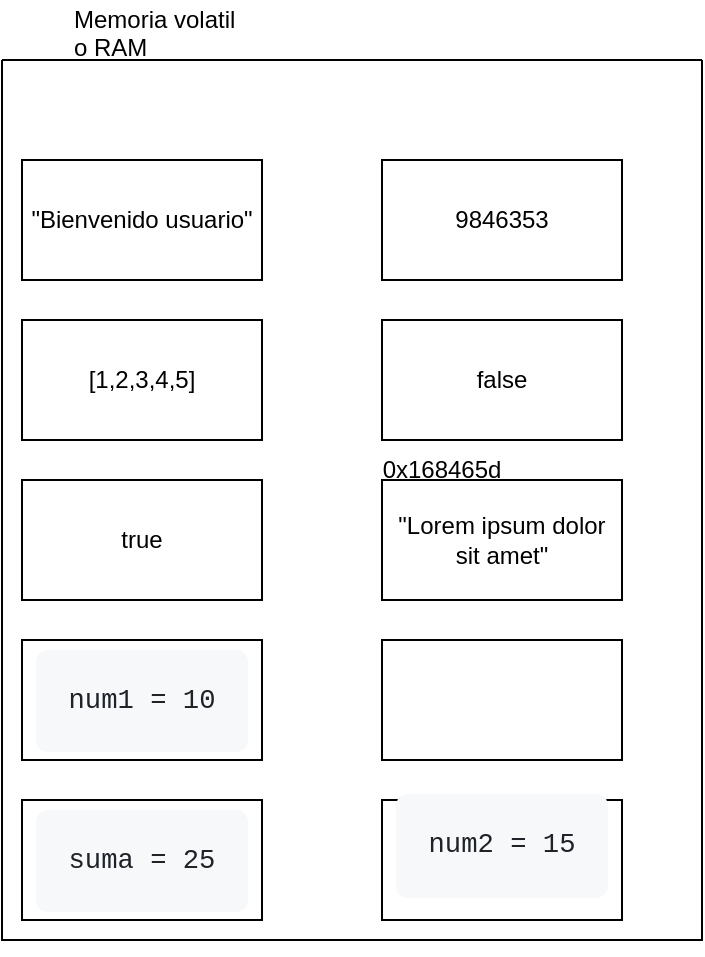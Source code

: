 <mxfile pages="3">
    <diagram name="Página-1" id="iNIUAl4sh_FxEUKdKi1O">
        <mxGraphModel dx="583" dy="784" grid="1" gridSize="10" guides="1" tooltips="1" connect="1" arrows="1" fold="1" page="1" pageScale="1" pageWidth="1169" pageHeight="827" math="0" shadow="0">
            <root>
                <mxCell id="0"/>
                <mxCell id="1" parent="0"/>
                <mxCell id="ksLZcP1qq4xLZ_SbyI45-1" value="" style="swimlane;startSize=0;" parent="1" vertex="1">
                    <mxGeometry x="170" y="40" width="350" height="440" as="geometry"/>
                </mxCell>
                <mxCell id="ksLZcP1qq4xLZ_SbyI45-3" value="&quot;Bienvenido usuario&quot;" style="rounded=0;whiteSpace=wrap;html=1;" parent="ksLZcP1qq4xLZ_SbyI45-1" vertex="1">
                    <mxGeometry x="10" y="50" width="120" height="60" as="geometry"/>
                </mxCell>
                <mxCell id="ksLZcP1qq4xLZ_SbyI45-4" value="9846353" style="rounded=0;whiteSpace=wrap;html=1;" parent="ksLZcP1qq4xLZ_SbyI45-1" vertex="1">
                    <mxGeometry x="190" y="50" width="120" height="60" as="geometry"/>
                </mxCell>
                <mxCell id="ksLZcP1qq4xLZ_SbyI45-5" value="[1,2,3,4,5]" style="rounded=0;whiteSpace=wrap;html=1;" parent="ksLZcP1qq4xLZ_SbyI45-1" vertex="1">
                    <mxGeometry x="10" y="130" width="120" height="60" as="geometry"/>
                </mxCell>
                <mxCell id="ksLZcP1qq4xLZ_SbyI45-6" value="false" style="rounded=0;whiteSpace=wrap;html=1;" parent="ksLZcP1qq4xLZ_SbyI45-1" vertex="1">
                    <mxGeometry x="190" y="130" width="120" height="60" as="geometry"/>
                </mxCell>
                <mxCell id="ksLZcP1qq4xLZ_SbyI45-7" value="true" style="rounded=0;whiteSpace=wrap;html=1;" parent="ksLZcP1qq4xLZ_SbyI45-1" vertex="1">
                    <mxGeometry x="10" y="210" width="120" height="60" as="geometry"/>
                </mxCell>
                <mxCell id="ksLZcP1qq4xLZ_SbyI45-8" value="&quot;Lorem ipsum dolor sit amet&quot;" style="rounded=0;whiteSpace=wrap;html=1;" parent="ksLZcP1qq4xLZ_SbyI45-1" vertex="1">
                    <mxGeometry x="190" y="210" width="120" height="60" as="geometry"/>
                </mxCell>
                <mxCell id="ksLZcP1qq4xLZ_SbyI45-9" value="&lt;pre style=&quot;box-sizing: border-box; font-family: ui-monospace, SFMono-Regular, &amp;quot;SF Mono&amp;quot;, Menlo, Consolas, &amp;quot;Liberation Mono&amp;quot;, monospace; font-size: 13.6px; margin-top: 0px; margin-bottom: 0px; overflow-wrap: normal; padding: 16px; overflow: auto; line-height: 1.45; color: rgb(31, 35, 40); background-color: rgb(246, 248, 250); border-radius: 6px; word-break: normal; text-align: start;&quot;&gt;num1 &lt;span style=&quot;box-sizing: border-box; color: var(--color-prettylights-syntax-constant);&quot; class=&quot;pl-c1&quot;&gt;=&lt;/span&gt; &lt;span style=&quot;box-sizing: border-box; color: var(--color-prettylights-syntax-constant);&quot; class=&quot;pl-c1&quot;&gt;10&lt;/span&gt;&lt;/pre&gt;" style="rounded=0;whiteSpace=wrap;html=1;" parent="ksLZcP1qq4xLZ_SbyI45-1" vertex="1">
                    <mxGeometry x="10" y="290" width="120" height="60" as="geometry"/>
                </mxCell>
                <mxCell id="ksLZcP1qq4xLZ_SbyI45-10" value="" style="rounded=0;whiteSpace=wrap;html=1;" parent="ksLZcP1qq4xLZ_SbyI45-1" vertex="1">
                    <mxGeometry x="190" y="290" width="120" height="60" as="geometry"/>
                </mxCell>
                <mxCell id="ksLZcP1qq4xLZ_SbyI45-11" value="&lt;pre style=&quot;box-sizing: border-box; font-family: ui-monospace, SFMono-Regular, &amp;quot;SF Mono&amp;quot;, Menlo, Consolas, &amp;quot;Liberation Mono&amp;quot;, monospace; font-size: 13.6px; margin-top: 0px; margin-bottom: 0px; overflow-wrap: normal; padding: 16px; overflow: auto; line-height: 1.45; color: rgb(31, 35, 40); background-color: rgb(246, 248, 250); border-radius: 6px; word-break: normal; text-align: start;&quot;&gt;suma &lt;span style=&quot;box-sizing: border-box; color: var(--color-prettylights-syntax-constant);&quot; class=&quot;pl-c1&quot;&gt;=&lt;/span&gt; 25&lt;/pre&gt;" style="rounded=0;whiteSpace=wrap;html=1;" parent="ksLZcP1qq4xLZ_SbyI45-1" vertex="1">
                    <mxGeometry x="10" y="370" width="120" height="60" as="geometry"/>
                </mxCell>
                <mxCell id="ksLZcP1qq4xLZ_SbyI45-12" value="&#10;&lt;pre style=&quot;box-sizing: border-box; font-family: ui-monospace, SFMono-Regular, &amp;quot;SF Mono&amp;quot;, Menlo, Consolas, &amp;quot;Liberation Mono&amp;quot;, monospace; font-size: 13.6px; margin-top: 0px; margin-bottom: 0px; overflow-wrap: normal; padding: 16px; overflow: auto; line-height: 1.45; color: rgb(31, 35, 40); background-color: rgb(246, 248, 250); border-radius: 6px; word-break: normal; font-style: normal; font-variant-ligatures: normal; font-variant-caps: normal; font-weight: 400; letter-spacing: normal; orphans: 2; text-align: start; text-indent: 0px; text-transform: none; widows: 2; word-spacing: 0px; -webkit-text-stroke-width: 0px; text-decoration-thickness: initial; text-decoration-style: initial; text-decoration-color: initial;&quot;&gt;&lt;span style=&quot;box-sizing: border-box;&quot; class=&quot;pl-s1&quot;&gt;num2&lt;/span&gt; &lt;span style=&quot;box-sizing: border-box; color: var(--color-prettylights-syntax-constant);&quot; class=&quot;pl-c1&quot;&gt;=&lt;/span&gt; &lt;span style=&quot;box-sizing: border-box; color: var(--color-prettylights-syntax-constant);&quot; class=&quot;pl-c1&quot;&gt;15&lt;/span&gt;&lt;/pre&gt;&#10;&#10;" style="rounded=0;whiteSpace=wrap;html=1;" parent="ksLZcP1qq4xLZ_SbyI45-1" vertex="1">
                    <mxGeometry x="190" y="370" width="120" height="60" as="geometry"/>
                </mxCell>
                <mxCell id="ksLZcP1qq4xLZ_SbyI45-13" value="0x168465d" style="text;html=1;strokeColor=none;fillColor=none;align=center;verticalAlign=middle;whiteSpace=wrap;rounded=0;" parent="ksLZcP1qq4xLZ_SbyI45-1" vertex="1">
                    <mxGeometry x="190" y="190" width="60" height="30" as="geometry"/>
                </mxCell>
                <mxCell id="ksLZcP1qq4xLZ_SbyI45-2" value="Memoria volatil o RAM" style="text;strokeColor=none;fillColor=none;align=left;verticalAlign=middle;spacingLeft=4;spacingRight=4;overflow=hidden;points=[[0,0.5],[1,0.5]];portConstraint=eastwest;rotatable=0;whiteSpace=wrap;html=1;" parent="1" vertex="1">
                    <mxGeometry x="200" y="10" width="100" height="30" as="geometry"/>
                </mxCell>
            </root>
        </mxGraphModel>
    </diagram>
    <diagram id="D4__s5ZwzGRk-siIMWK-" name="ejercicio 3">
        <mxGraphModel dx="583" dy="784" grid="1" gridSize="10" guides="1" tooltips="1" connect="1" arrows="1" fold="1" page="1" pageScale="1" pageWidth="1169" pageHeight="827" math="0" shadow="0">
            <root>
                <mxCell id="0"/>
                <mxCell id="1" parent="0"/>
                <mxCell id="v2CUZoyTGQa1U8lx1b1y-2" value="&lt;h1&gt;&lt;span style=&quot;background-color: rgb(255, 255, 255); color: rgb(31, 35, 40); font-family: -apple-system, BlinkMacSystemFont, &amp;quot;Segoe UI&amp;quot;, &amp;quot;Noto Sans&amp;quot;, Helvetica, Arial, sans-serif, &amp;quot;Apple Color Emoji&amp;quot;, &amp;quot;Segoe UI Emoji&amp;quot;; font-size: 16px; font-weight: 400;&quot;&gt;Ejercicio de conteo regresivo: Escribe un algoritmo que tome un número como entrada y muestre todos los números en orden descendente hasta llegar a cero.&lt;/span&gt;&lt;br&gt;&lt;/h1&gt;" style="text;html=1;strokeColor=none;fillColor=none;spacing=5;spacingTop=-20;whiteSpace=wrap;overflow=hidden;rounded=0;" parent="1" vertex="1">
                    <mxGeometry x="160" y="60" width="460" height="110" as="geometry"/>
                </mxCell>
                <mxCell id="v2CUZoyTGQa1U8lx1b1y-3" value="" style="swimlane;startSize=0;" parent="1" vertex="1">
                    <mxGeometry x="90" y="190" width="890" height="200" as="geometry"/>
                </mxCell>
                <mxCell id="v2CUZoyTGQa1U8lx1b1y-4" value="&lt;font style=&quot;font-size: 16px;&quot;&gt;n = 4&lt;/font&gt;" style="rounded=0;whiteSpace=wrap;html=1;" parent="v2CUZoyTGQa1U8lx1b1y-3" vertex="1">
                    <mxGeometry x="70" y="50" width="40" height="40" as="geometry"/>
                </mxCell>
                <mxCell id="v2CUZoyTGQa1U8lx1b1y-5" value="&lt;font style=&quot;font-size: 16px;&quot;&gt;4&lt;/font&gt;" style="rounded=0;whiteSpace=wrap;html=1;" parent="v2CUZoyTGQa1U8lx1b1y-3" vertex="1">
                    <mxGeometry x="230" y="50" width="40" height="40" as="geometry"/>
                </mxCell>
                <mxCell id="v2CUZoyTGQa1U8lx1b1y-6" value="&lt;font style=&quot;font-size: 16px;&quot;&gt;3&lt;/font&gt;" style="rounded=0;whiteSpace=wrap;html=1;" parent="v2CUZoyTGQa1U8lx1b1y-3" vertex="1">
                    <mxGeometry x="310" y="50" width="40" height="40" as="geometry"/>
                </mxCell>
                <mxCell id="v2CUZoyTGQa1U8lx1b1y-7" value="&lt;font style=&quot;font-size: 16px;&quot;&gt;2&lt;/font&gt;" style="rounded=0;whiteSpace=wrap;html=1;" parent="v2CUZoyTGQa1U8lx1b1y-3" vertex="1">
                    <mxGeometry x="390" y="50" width="40" height="40" as="geometry"/>
                </mxCell>
                <mxCell id="v2CUZoyTGQa1U8lx1b1y-8" value="&lt;font style=&quot;font-size: 16px;&quot;&gt;1&lt;/font&gt;" style="rounded=0;whiteSpace=wrap;html=1;" parent="v2CUZoyTGQa1U8lx1b1y-3" vertex="1">
                    <mxGeometry x="470" y="50" width="40" height="40" as="geometry"/>
                </mxCell>
                <mxCell id="v2CUZoyTGQa1U8lx1b1y-9" value="&lt;font style=&quot;font-size: 16px;&quot;&gt;0&lt;/font&gt;" style="rounded=0;whiteSpace=wrap;html=1;" parent="v2CUZoyTGQa1U8lx1b1y-3" vertex="1">
                    <mxGeometry x="550" y="50" width="40" height="40" as="geometry"/>
                </mxCell>
                <mxCell id="v2CUZoyTGQa1U8lx1b1y-12" style="edgeStyle=orthogonalEdgeStyle;rounded=0;orthogonalLoop=1;jettySize=auto;html=1;" parent="1" source="v2CUZoyTGQa1U8lx1b1y-10" target="v2CUZoyTGQa1U8lx1b1y-11" edge="1">
                    <mxGeometry relative="1" as="geometry"/>
                </mxCell>
                <mxCell id="v2CUZoyTGQa1U8lx1b1y-10" value="Inicio" style="strokeWidth=2;html=1;shape=mxgraph.flowchart.start_2;whiteSpace=wrap;" parent="1" vertex="1">
                    <mxGeometry x="470" y="450" width="100" height="100" as="geometry"/>
                </mxCell>
                <mxCell id="v2CUZoyTGQa1U8lx1b1y-14" style="edgeStyle=orthogonalEdgeStyle;rounded=0;orthogonalLoop=1;jettySize=auto;html=1;" parent="1" source="v2CUZoyTGQa1U8lx1b1y-11" target="v2CUZoyTGQa1U8lx1b1y-13" edge="1">
                    <mxGeometry relative="1" as="geometry"/>
                </mxCell>
                <mxCell id="v2CUZoyTGQa1U8lx1b1y-11" value="n" style="shape=parallelogram;html=1;strokeWidth=2;perimeter=parallelogramPerimeter;whiteSpace=wrap;rounded=1;arcSize=12;size=0.23;" parent="1" vertex="1">
                    <mxGeometry x="470" y="600" width="100" height="60" as="geometry"/>
                </mxCell>
                <mxCell id="v2CUZoyTGQa1U8lx1b1y-16" style="edgeStyle=orthogonalEdgeStyle;rounded=0;orthogonalLoop=1;jettySize=auto;html=1;" parent="1" source="v2CUZoyTGQa1U8lx1b1y-13" target="v2CUZoyTGQa1U8lx1b1y-15" edge="1">
                    <mxGeometry relative="1" as="geometry"/>
                </mxCell>
                <mxCell id="v2CUZoyTGQa1U8lx1b1y-13" value="n" style="strokeWidth=2;html=1;shape=mxgraph.flowchart.document2;whiteSpace=wrap;size=0.25;" parent="1" vertex="1">
                    <mxGeometry x="470" y="750" width="100" height="60" as="geometry"/>
                </mxCell>
                <mxCell id="v2CUZoyTGQa1U8lx1b1y-18" value="Si" style="edgeStyle=orthogonalEdgeStyle;rounded=0;orthogonalLoop=1;jettySize=auto;html=1;" parent="1" source="v2CUZoyTGQa1U8lx1b1y-15" target="v2CUZoyTGQa1U8lx1b1y-17" edge="1">
                    <mxGeometry relative="1" as="geometry"/>
                </mxCell>
                <mxCell id="v2CUZoyTGQa1U8lx1b1y-39" value="No" style="edgeStyle=orthogonalEdgeStyle;rounded=0;orthogonalLoop=1;jettySize=auto;html=1;" parent="1" source="v2CUZoyTGQa1U8lx1b1y-15" target="v2CUZoyTGQa1U8lx1b1y-38" edge="1">
                    <mxGeometry relative="1" as="geometry"/>
                </mxCell>
                <mxCell id="v2CUZoyTGQa1U8lx1b1y-15" value="n &amp;gt; 0" style="strokeWidth=2;html=1;shape=mxgraph.flowchart.decision;whiteSpace=wrap;" parent="1" vertex="1">
                    <mxGeometry x="470" y="890" width="100" height="100" as="geometry"/>
                </mxCell>
                <mxCell id="v2CUZoyTGQa1U8lx1b1y-20" style="edgeStyle=orthogonalEdgeStyle;rounded=0;orthogonalLoop=1;jettySize=auto;html=1;" parent="1" source="v2CUZoyTGQa1U8lx1b1y-17" target="v2CUZoyTGQa1U8lx1b1y-13" edge="1">
                    <mxGeometry relative="1" as="geometry">
                        <Array as="points">
                            <mxPoint x="690" y="780"/>
                        </Array>
                    </mxGeometry>
                </mxCell>
                <mxCell id="v2CUZoyTGQa1U8lx1b1y-17" value="n = n - 1" style="rounded=1;whiteSpace=wrap;html=1;absoluteArcSize=1;arcSize=14;strokeWidth=2;" parent="1" vertex="1">
                    <mxGeometry x="640" y="890" width="100" height="100" as="geometry"/>
                </mxCell>
                <mxCell id="v2CUZoyTGQa1U8lx1b1y-38" value="Fin" style="strokeWidth=2;html=1;shape=mxgraph.flowchart.terminator;whiteSpace=wrap;" parent="1" vertex="1">
                    <mxGeometry x="280" y="910" width="100" height="60" as="geometry"/>
                </mxCell>
                <mxCell id="v2CUZoyTGQa1U8lx1b1y-45" value="" style="shape=table;startSize=0;container=1;collapsible=0;childLayout=tableLayout;" parent="1" vertex="1">
                    <mxGeometry x="232" y="600" width="180" height="280" as="geometry"/>
                </mxCell>
                <mxCell id="v2CUZoyTGQa1U8lx1b1y-46" value="" style="shape=tableRow;horizontal=0;startSize=0;swimlaneHead=0;swimlaneBody=0;strokeColor=inherit;top=0;left=0;bottom=0;right=0;collapsible=0;dropTarget=0;fillColor=none;points=[[0,0.5],[1,0.5]];portConstraint=eastwest;" parent="v2CUZoyTGQa1U8lx1b1y-45" vertex="1">
                    <mxGeometry width="180" height="40" as="geometry"/>
                </mxCell>
                <mxCell id="v2CUZoyTGQa1U8lx1b1y-48" value="n" style="shape=partialRectangle;html=1;whiteSpace=wrap;connectable=0;strokeColor=inherit;overflow=hidden;fillColor=none;top=0;left=0;bottom=0;right=0;pointerEvents=1;" parent="v2CUZoyTGQa1U8lx1b1y-46" vertex="1">
                    <mxGeometry width="60" height="40" as="geometry">
                        <mxRectangle width="60" height="40" as="alternateBounds"/>
                    </mxGeometry>
                </mxCell>
                <mxCell id="v2CUZoyTGQa1U8lx1b1y-49" value="salida" style="shape=partialRectangle;html=1;whiteSpace=wrap;connectable=0;strokeColor=inherit;overflow=hidden;fillColor=none;top=0;left=0;bottom=0;right=0;pointerEvents=1;" parent="v2CUZoyTGQa1U8lx1b1y-46" vertex="1">
                    <mxGeometry x="60" width="60" height="40" as="geometry">
                        <mxRectangle width="60" height="40" as="alternateBounds"/>
                    </mxGeometry>
                </mxCell>
                <mxCell id="v2CUZoyTGQa1U8lx1b1y-82" value="n &amp;gt;= 0" style="shape=partialRectangle;html=1;whiteSpace=wrap;connectable=0;strokeColor=inherit;overflow=hidden;fillColor=none;top=0;left=0;bottom=0;right=0;pointerEvents=1;" parent="v2CUZoyTGQa1U8lx1b1y-46" vertex="1">
                    <mxGeometry x="120" width="60" height="40" as="geometry">
                        <mxRectangle width="60" height="40" as="alternateBounds"/>
                    </mxGeometry>
                </mxCell>
                <mxCell id="v2CUZoyTGQa1U8lx1b1y-50" value="" style="shape=tableRow;horizontal=0;startSize=0;swimlaneHead=0;swimlaneBody=0;strokeColor=inherit;top=0;left=0;bottom=0;right=0;collapsible=0;dropTarget=0;fillColor=none;points=[[0,0.5],[1,0.5]];portConstraint=eastwest;" parent="v2CUZoyTGQa1U8lx1b1y-45" vertex="1">
                    <mxGeometry y="40" width="180" height="40" as="geometry"/>
                </mxCell>
                <mxCell id="v2CUZoyTGQa1U8lx1b1y-52" value="4" style="shape=partialRectangle;html=1;whiteSpace=wrap;connectable=0;strokeColor=inherit;overflow=hidden;fillColor=none;top=0;left=0;bottom=0;right=0;pointerEvents=1;" parent="v2CUZoyTGQa1U8lx1b1y-50" vertex="1">
                    <mxGeometry width="60" height="40" as="geometry">
                        <mxRectangle width="60" height="40" as="alternateBounds"/>
                    </mxGeometry>
                </mxCell>
                <mxCell id="v2CUZoyTGQa1U8lx1b1y-53" value="4" style="shape=partialRectangle;html=1;whiteSpace=wrap;connectable=0;strokeColor=inherit;overflow=hidden;fillColor=none;top=0;left=0;bottom=0;right=0;pointerEvents=1;" parent="v2CUZoyTGQa1U8lx1b1y-50" vertex="1">
                    <mxGeometry x="60" width="60" height="40" as="geometry">
                        <mxRectangle width="60" height="40" as="alternateBounds"/>
                    </mxGeometry>
                </mxCell>
                <mxCell id="v2CUZoyTGQa1U8lx1b1y-83" value="4 &amp;gt; 0 true" style="shape=partialRectangle;html=1;whiteSpace=wrap;connectable=0;strokeColor=inherit;overflow=hidden;fillColor=none;top=0;left=0;bottom=0;right=0;pointerEvents=1;" parent="v2CUZoyTGQa1U8lx1b1y-50" vertex="1">
                    <mxGeometry x="120" width="60" height="40" as="geometry">
                        <mxRectangle width="60" height="40" as="alternateBounds"/>
                    </mxGeometry>
                </mxCell>
                <mxCell id="v2CUZoyTGQa1U8lx1b1y-54" value="" style="shape=tableRow;horizontal=0;startSize=0;swimlaneHead=0;swimlaneBody=0;strokeColor=inherit;top=0;left=0;bottom=0;right=0;collapsible=0;dropTarget=0;fillColor=none;points=[[0,0.5],[1,0.5]];portConstraint=eastwest;" parent="v2CUZoyTGQa1U8lx1b1y-45" vertex="1">
                    <mxGeometry y="80" width="180" height="40" as="geometry"/>
                </mxCell>
                <mxCell id="v2CUZoyTGQa1U8lx1b1y-56" value="4-1=3" style="shape=partialRectangle;html=1;whiteSpace=wrap;connectable=0;strokeColor=inherit;overflow=hidden;fillColor=none;top=0;left=0;bottom=0;right=0;pointerEvents=1;" parent="v2CUZoyTGQa1U8lx1b1y-54" vertex="1">
                    <mxGeometry width="60" height="40" as="geometry">
                        <mxRectangle width="60" height="40" as="alternateBounds"/>
                    </mxGeometry>
                </mxCell>
                <mxCell id="v2CUZoyTGQa1U8lx1b1y-57" value="3" style="shape=partialRectangle;html=1;whiteSpace=wrap;connectable=0;strokeColor=inherit;overflow=hidden;fillColor=none;top=0;left=0;bottom=0;right=0;pointerEvents=1;" parent="v2CUZoyTGQa1U8lx1b1y-54" vertex="1">
                    <mxGeometry x="60" width="60" height="40" as="geometry">
                        <mxRectangle width="60" height="40" as="alternateBounds"/>
                    </mxGeometry>
                </mxCell>
                <mxCell id="v2CUZoyTGQa1U8lx1b1y-84" value="3 &amp;gt; 0&lt;br&gt;true" style="shape=partialRectangle;html=1;whiteSpace=wrap;connectable=0;strokeColor=inherit;overflow=hidden;fillColor=none;top=0;left=0;bottom=0;right=0;pointerEvents=1;" parent="v2CUZoyTGQa1U8lx1b1y-54" vertex="1">
                    <mxGeometry x="120" width="60" height="40" as="geometry">
                        <mxRectangle width="60" height="40" as="alternateBounds"/>
                    </mxGeometry>
                </mxCell>
                <mxCell id="v2CUZoyTGQa1U8lx1b1y-58" value="" style="shape=tableRow;horizontal=0;startSize=0;swimlaneHead=0;swimlaneBody=0;strokeColor=inherit;top=0;left=0;bottom=0;right=0;collapsible=0;dropTarget=0;fillColor=none;points=[[0,0.5],[1,0.5]];portConstraint=eastwest;" parent="v2CUZoyTGQa1U8lx1b1y-45" vertex="1">
                    <mxGeometry y="120" width="180" height="40" as="geometry"/>
                </mxCell>
                <mxCell id="v2CUZoyTGQa1U8lx1b1y-60" value="3-1=2" style="shape=partialRectangle;html=1;whiteSpace=wrap;connectable=0;strokeColor=inherit;overflow=hidden;fillColor=none;top=0;left=0;bottom=0;right=0;pointerEvents=1;" parent="v2CUZoyTGQa1U8lx1b1y-58" vertex="1">
                    <mxGeometry width="60" height="40" as="geometry">
                        <mxRectangle width="60" height="40" as="alternateBounds"/>
                    </mxGeometry>
                </mxCell>
                <mxCell id="v2CUZoyTGQa1U8lx1b1y-61" value="2" style="shape=partialRectangle;html=1;whiteSpace=wrap;connectable=0;strokeColor=inherit;overflow=hidden;fillColor=none;top=0;left=0;bottom=0;right=0;pointerEvents=1;" parent="v2CUZoyTGQa1U8lx1b1y-58" vertex="1">
                    <mxGeometry x="60" width="60" height="40" as="geometry">
                        <mxRectangle width="60" height="40" as="alternateBounds"/>
                    </mxGeometry>
                </mxCell>
                <mxCell id="v2CUZoyTGQa1U8lx1b1y-85" value="2 &amp;gt; 0&lt;br style=&quot;border-color: var(--border-color);&quot;&gt;true" style="shape=partialRectangle;html=1;whiteSpace=wrap;connectable=0;strokeColor=inherit;overflow=hidden;fillColor=none;top=0;left=0;bottom=0;right=0;pointerEvents=1;" parent="v2CUZoyTGQa1U8lx1b1y-58" vertex="1">
                    <mxGeometry x="120" width="60" height="40" as="geometry">
                        <mxRectangle width="60" height="40" as="alternateBounds"/>
                    </mxGeometry>
                </mxCell>
                <mxCell id="v2CUZoyTGQa1U8lx1b1y-62" value="" style="shape=tableRow;horizontal=0;startSize=0;swimlaneHead=0;swimlaneBody=0;strokeColor=inherit;top=0;left=0;bottom=0;right=0;collapsible=0;dropTarget=0;fillColor=none;points=[[0,0.5],[1,0.5]];portConstraint=eastwest;" parent="v2CUZoyTGQa1U8lx1b1y-45" vertex="1">
                    <mxGeometry y="160" width="180" height="40" as="geometry"/>
                </mxCell>
                <mxCell id="v2CUZoyTGQa1U8lx1b1y-64" value="2-1=1" style="shape=partialRectangle;html=1;whiteSpace=wrap;connectable=0;strokeColor=inherit;overflow=hidden;fillColor=none;top=0;left=0;bottom=0;right=0;pointerEvents=1;" parent="v2CUZoyTGQa1U8lx1b1y-62" vertex="1">
                    <mxGeometry width="60" height="40" as="geometry">
                        <mxRectangle width="60" height="40" as="alternateBounds"/>
                    </mxGeometry>
                </mxCell>
                <mxCell id="v2CUZoyTGQa1U8lx1b1y-65" value="1" style="shape=partialRectangle;html=1;whiteSpace=wrap;connectable=0;strokeColor=inherit;overflow=hidden;fillColor=none;top=0;left=0;bottom=0;right=0;pointerEvents=1;" parent="v2CUZoyTGQa1U8lx1b1y-62" vertex="1">
                    <mxGeometry x="60" width="60" height="40" as="geometry">
                        <mxRectangle width="60" height="40" as="alternateBounds"/>
                    </mxGeometry>
                </mxCell>
                <mxCell id="v2CUZoyTGQa1U8lx1b1y-86" value="1 &amp;gt; 0&lt;br style=&quot;border-color: var(--border-color);&quot;&gt;true" style="shape=partialRectangle;html=1;whiteSpace=wrap;connectable=0;strokeColor=inherit;overflow=hidden;fillColor=none;top=0;left=0;bottom=0;right=0;pointerEvents=1;" parent="v2CUZoyTGQa1U8lx1b1y-62" vertex="1">
                    <mxGeometry x="120" width="60" height="40" as="geometry">
                        <mxRectangle width="60" height="40" as="alternateBounds"/>
                    </mxGeometry>
                </mxCell>
                <mxCell id="v2CUZoyTGQa1U8lx1b1y-69" style="shape=tableRow;horizontal=0;startSize=0;swimlaneHead=0;swimlaneBody=0;strokeColor=inherit;top=0;left=0;bottom=0;right=0;collapsible=0;dropTarget=0;fillColor=none;points=[[0,0.5],[1,0.5]];portConstraint=eastwest;" parent="v2CUZoyTGQa1U8lx1b1y-45" vertex="1">
                    <mxGeometry y="200" width="180" height="40" as="geometry"/>
                </mxCell>
                <mxCell id="v2CUZoyTGQa1U8lx1b1y-70" value="1-1=0" style="shape=partialRectangle;html=1;whiteSpace=wrap;connectable=0;strokeColor=inherit;overflow=hidden;fillColor=none;top=0;left=0;bottom=0;right=0;pointerEvents=1;" parent="v2CUZoyTGQa1U8lx1b1y-69" vertex="1">
                    <mxGeometry width="60" height="40" as="geometry">
                        <mxRectangle width="60" height="40" as="alternateBounds"/>
                    </mxGeometry>
                </mxCell>
                <mxCell id="v2CUZoyTGQa1U8lx1b1y-71" value="0" style="shape=partialRectangle;html=1;whiteSpace=wrap;connectable=0;strokeColor=inherit;overflow=hidden;fillColor=none;top=0;left=0;bottom=0;right=0;pointerEvents=1;" parent="v2CUZoyTGQa1U8lx1b1y-69" vertex="1">
                    <mxGeometry x="60" width="60" height="40" as="geometry">
                        <mxRectangle width="60" height="40" as="alternateBounds"/>
                    </mxGeometry>
                </mxCell>
                <mxCell id="v2CUZoyTGQa1U8lx1b1y-87" value="0 &amp;gt; 0&lt;br style=&quot;border-color: var(--border-color);&quot;&gt;false" style="shape=partialRectangle;html=1;whiteSpace=wrap;connectable=0;strokeColor=inherit;overflow=hidden;fillColor=none;top=0;left=0;bottom=0;right=0;pointerEvents=1;" parent="v2CUZoyTGQa1U8lx1b1y-69" vertex="1">
                    <mxGeometry x="120" width="60" height="40" as="geometry">
                        <mxRectangle width="60" height="40" as="alternateBounds"/>
                    </mxGeometry>
                </mxCell>
                <mxCell id="v2CUZoyTGQa1U8lx1b1y-72" style="shape=tableRow;horizontal=0;startSize=0;swimlaneHead=0;swimlaneBody=0;strokeColor=inherit;top=0;left=0;bottom=0;right=0;collapsible=0;dropTarget=0;fillColor=none;points=[[0,0.5],[1,0.5]];portConstraint=eastwest;" parent="v2CUZoyTGQa1U8lx1b1y-45" vertex="1">
                    <mxGeometry y="240" width="180" height="40" as="geometry"/>
                </mxCell>
                <mxCell id="v2CUZoyTGQa1U8lx1b1y-73" value="" style="shape=partialRectangle;html=1;whiteSpace=wrap;connectable=0;strokeColor=inherit;overflow=hidden;fillColor=none;top=0;left=0;bottom=0;right=0;pointerEvents=1;" parent="v2CUZoyTGQa1U8lx1b1y-72" vertex="1">
                    <mxGeometry width="60" height="40" as="geometry">
                        <mxRectangle width="60" height="40" as="alternateBounds"/>
                    </mxGeometry>
                </mxCell>
                <mxCell id="v2CUZoyTGQa1U8lx1b1y-74" style="shape=partialRectangle;html=1;whiteSpace=wrap;connectable=0;strokeColor=inherit;overflow=hidden;fillColor=none;top=0;left=0;bottom=0;right=0;pointerEvents=1;" parent="v2CUZoyTGQa1U8lx1b1y-72" vertex="1">
                    <mxGeometry x="60" width="60" height="40" as="geometry">
                        <mxRectangle width="60" height="40" as="alternateBounds"/>
                    </mxGeometry>
                </mxCell>
                <mxCell id="v2CUZoyTGQa1U8lx1b1y-88" style="shape=partialRectangle;html=1;whiteSpace=wrap;connectable=0;strokeColor=inherit;overflow=hidden;fillColor=none;top=0;left=0;bottom=0;right=0;pointerEvents=1;" parent="v2CUZoyTGQa1U8lx1b1y-72" vertex="1">
                    <mxGeometry x="120" width="60" height="40" as="geometry">
                        <mxRectangle width="60" height="40" as="alternateBounds"/>
                    </mxGeometry>
                </mxCell>
            </root>
        </mxGraphModel>
    </diagram>
    <diagram id="DRoWhoHIQoffo9kGx7xy" name="ejercicio 7">
        <mxGraphModel dx="1638" dy="784" grid="1" gridSize="10" guides="1" tooltips="1" connect="1" arrows="1" fold="1" page="1" pageScale="1" pageWidth="1169" pageHeight="827" math="0" shadow="0">
            <root>
                <mxCell id="0"/>
                <mxCell id="1" parent="0"/>
                <mxCell id="YYSCi0fAd2vtNo2rT3h2-1" value="&lt;h1&gt;&lt;span style=&quot;background-color: rgb(255, 255, 255); color: rgb(31, 35, 40); font-family: -apple-system, BlinkMacSystemFont, &amp;quot;Segoe UI&amp;quot;, &amp;quot;Noto Sans&amp;quot;, Helvetica, Arial, sans-serif, &amp;quot;Apple Color Emoji&amp;quot;, &amp;quot;Segoe UI Emoji&amp;quot;; font-size: 16px; font-weight: 400;&quot;&gt;Ejercicio de ordenar una lista de números: Escribe un algoritmo que tome una lista de números como entrada y la ordene en orden ascendente.&lt;/span&gt;&lt;br&gt;&lt;/h1&gt;" style="text;html=1;strokeColor=none;fillColor=none;spacing=5;spacingTop=-20;whiteSpace=wrap;overflow=hidden;rounded=0;" parent="1" vertex="1">
                    <mxGeometry x="180" y="70" width="340" height="120" as="geometry"/>
                </mxCell>
                <mxCell id="YYSCi0fAd2vtNo2rT3h2-30" style="edgeStyle=orthogonalEdgeStyle;rounded=0;orthogonalLoop=1;jettySize=auto;html=1;" parent="1" source="YYSCi0fAd2vtNo2rT3h2-2" target="YYSCi0fAd2vtNo2rT3h2-29" edge="1">
                    <mxGeometry relative="1" as="geometry"/>
                </mxCell>
                <mxCell id="YYSCi0fAd2vtNo2rT3h2-2" value="Inicio" style="strokeWidth=2;html=1;shape=mxgraph.flowchart.start_2;whiteSpace=wrap;" parent="1" vertex="1">
                    <mxGeometry x="510" y="200" width="100" height="100" as="geometry"/>
                </mxCell>
                <mxCell id="YYSCi0fAd2vtNo2rT3h2-3" value="" style="shape=table;startSize=0;container=1;collapsible=0;childLayout=tableLayout;" parent="1" vertex="1">
                    <mxGeometry x="40" y="240" width="120" height="320" as="geometry"/>
                </mxCell>
                <mxCell id="YYSCi0fAd2vtNo2rT3h2-4" value="" style="shape=tableRow;horizontal=0;startSize=0;swimlaneHead=0;swimlaneBody=0;strokeColor=inherit;top=0;left=0;bottom=0;right=0;collapsible=0;dropTarget=0;fillColor=none;points=[[0,0.5],[1,0.5]];portConstraint=eastwest;" parent="YYSCi0fAd2vtNo2rT3h2-3" vertex="1">
                    <mxGeometry width="120" height="40" as="geometry"/>
                </mxCell>
                <mxCell id="YYSCi0fAd2vtNo2rT3h2-5" value="contador" style="shape=partialRectangle;html=1;whiteSpace=wrap;connectable=0;strokeColor=inherit;overflow=hidden;fillColor=none;top=0;left=0;bottom=0;right=0;pointerEvents=1;" parent="YYSCi0fAd2vtNo2rT3h2-4" vertex="1">
                    <mxGeometry width="60" height="40" as="geometry">
                        <mxRectangle width="60" height="40" as="alternateBounds"/>
                    </mxGeometry>
                </mxCell>
                <mxCell id="YYSCi0fAd2vtNo2rT3h2-6" value="n" style="shape=partialRectangle;html=1;whiteSpace=wrap;connectable=0;strokeColor=inherit;overflow=hidden;fillColor=none;top=0;left=0;bottom=0;right=0;pointerEvents=1;" parent="YYSCi0fAd2vtNo2rT3h2-4" vertex="1">
                    <mxGeometry x="60" width="60" height="40" as="geometry">
                        <mxRectangle width="60" height="40" as="alternateBounds"/>
                    </mxGeometry>
                </mxCell>
                <mxCell id="YYSCi0fAd2vtNo2rT3h2-7" value="" style="shape=tableRow;horizontal=0;startSize=0;swimlaneHead=0;swimlaneBody=0;strokeColor=inherit;top=0;left=0;bottom=0;right=0;collapsible=0;dropTarget=0;fillColor=none;points=[[0,0.5],[1,0.5]];portConstraint=eastwest;" parent="YYSCi0fAd2vtNo2rT3h2-3" vertex="1">
                    <mxGeometry y="40" width="120" height="40" as="geometry"/>
                </mxCell>
                <mxCell id="YYSCi0fAd2vtNo2rT3h2-8" value="1" style="shape=partialRectangle;html=1;whiteSpace=wrap;connectable=0;strokeColor=inherit;overflow=hidden;fillColor=none;top=0;left=0;bottom=0;right=0;pointerEvents=1;" parent="YYSCi0fAd2vtNo2rT3h2-7" vertex="1">
                    <mxGeometry width="60" height="40" as="geometry">
                        <mxRectangle width="60" height="40" as="alternateBounds"/>
                    </mxGeometry>
                </mxCell>
                <mxCell id="YYSCi0fAd2vtNo2rT3h2-9" value="5" style="shape=partialRectangle;html=1;whiteSpace=wrap;connectable=0;strokeColor=inherit;overflow=hidden;fillColor=none;top=0;left=0;bottom=0;right=0;pointerEvents=1;" parent="YYSCi0fAd2vtNo2rT3h2-7" vertex="1">
                    <mxGeometry x="60" width="60" height="40" as="geometry">
                        <mxRectangle width="60" height="40" as="alternateBounds"/>
                    </mxGeometry>
                </mxCell>
                <mxCell id="YYSCi0fAd2vtNo2rT3h2-10" value="" style="shape=tableRow;horizontal=0;startSize=0;swimlaneHead=0;swimlaneBody=0;strokeColor=inherit;top=0;left=0;bottom=0;right=0;collapsible=0;dropTarget=0;fillColor=none;points=[[0,0.5],[1,0.5]];portConstraint=eastwest;" parent="YYSCi0fAd2vtNo2rT3h2-3" vertex="1">
                    <mxGeometry y="80" width="120" height="40" as="geometry"/>
                </mxCell>
                <mxCell id="YYSCi0fAd2vtNo2rT3h2-11" value="2" style="shape=partialRectangle;html=1;whiteSpace=wrap;connectable=0;strokeColor=inherit;overflow=hidden;fillColor=none;top=0;left=0;bottom=0;right=0;pointerEvents=1;" parent="YYSCi0fAd2vtNo2rT3h2-10" vertex="1">
                    <mxGeometry width="60" height="40" as="geometry">
                        <mxRectangle width="60" height="40" as="alternateBounds"/>
                    </mxGeometry>
                </mxCell>
                <mxCell id="YYSCi0fAd2vtNo2rT3h2-12" value="" style="shape=partialRectangle;html=1;whiteSpace=wrap;connectable=0;strokeColor=inherit;overflow=hidden;fillColor=none;top=0;left=0;bottom=0;right=0;pointerEvents=1;" parent="YYSCi0fAd2vtNo2rT3h2-10" vertex="1">
                    <mxGeometry x="60" width="60" height="40" as="geometry">
                        <mxRectangle width="60" height="40" as="alternateBounds"/>
                    </mxGeometry>
                </mxCell>
                <mxCell id="YYSCi0fAd2vtNo2rT3h2-13" value="" style="shape=tableRow;horizontal=0;startSize=0;swimlaneHead=0;swimlaneBody=0;strokeColor=inherit;top=0;left=0;bottom=0;right=0;collapsible=0;dropTarget=0;fillColor=none;points=[[0,0.5],[1,0.5]];portConstraint=eastwest;" parent="YYSCi0fAd2vtNo2rT3h2-3" vertex="1">
                    <mxGeometry y="120" width="120" height="40" as="geometry"/>
                </mxCell>
                <mxCell id="YYSCi0fAd2vtNo2rT3h2-14" value="3" style="shape=partialRectangle;html=1;whiteSpace=wrap;connectable=0;strokeColor=inherit;overflow=hidden;fillColor=none;top=0;left=0;bottom=0;right=0;pointerEvents=1;" parent="YYSCi0fAd2vtNo2rT3h2-13" vertex="1">
                    <mxGeometry width="60" height="40" as="geometry">
                        <mxRectangle width="60" height="40" as="alternateBounds"/>
                    </mxGeometry>
                </mxCell>
                <mxCell id="YYSCi0fAd2vtNo2rT3h2-15" value="" style="shape=partialRectangle;html=1;whiteSpace=wrap;connectable=0;strokeColor=inherit;overflow=hidden;fillColor=none;top=0;left=0;bottom=0;right=0;pointerEvents=1;" parent="YYSCi0fAd2vtNo2rT3h2-13" vertex="1">
                    <mxGeometry x="60" width="60" height="40" as="geometry">
                        <mxRectangle width="60" height="40" as="alternateBounds"/>
                    </mxGeometry>
                </mxCell>
                <mxCell id="YYSCi0fAd2vtNo2rT3h2-16" value="" style="shape=tableRow;horizontal=0;startSize=0;swimlaneHead=0;swimlaneBody=0;strokeColor=inherit;top=0;left=0;bottom=0;right=0;collapsible=0;dropTarget=0;fillColor=none;points=[[0,0.5],[1,0.5]];portConstraint=eastwest;" parent="YYSCi0fAd2vtNo2rT3h2-3" vertex="1">
                    <mxGeometry y="160" width="120" height="40" as="geometry"/>
                </mxCell>
                <mxCell id="YYSCi0fAd2vtNo2rT3h2-17" value="4" style="shape=partialRectangle;html=1;whiteSpace=wrap;connectable=0;strokeColor=inherit;overflow=hidden;fillColor=none;top=0;left=0;bottom=0;right=0;pointerEvents=1;" parent="YYSCi0fAd2vtNo2rT3h2-16" vertex="1">
                    <mxGeometry width="60" height="40" as="geometry">
                        <mxRectangle width="60" height="40" as="alternateBounds"/>
                    </mxGeometry>
                </mxCell>
                <mxCell id="YYSCi0fAd2vtNo2rT3h2-18" value="" style="shape=partialRectangle;html=1;whiteSpace=wrap;connectable=0;strokeColor=inherit;overflow=hidden;fillColor=none;top=0;left=0;bottom=0;right=0;pointerEvents=1;" parent="YYSCi0fAd2vtNo2rT3h2-16" vertex="1">
                    <mxGeometry x="60" width="60" height="40" as="geometry">
                        <mxRectangle width="60" height="40" as="alternateBounds"/>
                    </mxGeometry>
                </mxCell>
                <mxCell id="YYSCi0fAd2vtNo2rT3h2-19" value="" style="shape=tableRow;horizontal=0;startSize=0;swimlaneHead=0;swimlaneBody=0;strokeColor=inherit;top=0;left=0;bottom=0;right=0;collapsible=0;dropTarget=0;fillColor=none;points=[[0,0.5],[1,0.5]];portConstraint=eastwest;" parent="YYSCi0fAd2vtNo2rT3h2-3" vertex="1">
                    <mxGeometry y="200" width="120" height="40" as="geometry"/>
                </mxCell>
                <mxCell id="YYSCi0fAd2vtNo2rT3h2-20" value="" style="shape=partialRectangle;html=1;whiteSpace=wrap;connectable=0;strokeColor=inherit;overflow=hidden;fillColor=none;top=0;left=0;bottom=0;right=0;pointerEvents=1;" parent="YYSCi0fAd2vtNo2rT3h2-19" vertex="1">
                    <mxGeometry width="60" height="40" as="geometry">
                        <mxRectangle width="60" height="40" as="alternateBounds"/>
                    </mxGeometry>
                </mxCell>
                <mxCell id="YYSCi0fAd2vtNo2rT3h2-21" value="" style="shape=partialRectangle;html=1;whiteSpace=wrap;connectable=0;strokeColor=inherit;overflow=hidden;fillColor=none;top=0;left=0;bottom=0;right=0;pointerEvents=1;" parent="YYSCi0fAd2vtNo2rT3h2-19" vertex="1">
                    <mxGeometry x="60" width="60" height="40" as="geometry">
                        <mxRectangle width="60" height="40" as="alternateBounds"/>
                    </mxGeometry>
                </mxCell>
                <mxCell id="YYSCi0fAd2vtNo2rT3h2-22" value="" style="shape=tableRow;horizontal=0;startSize=0;swimlaneHead=0;swimlaneBody=0;strokeColor=inherit;top=0;left=0;bottom=0;right=0;collapsible=0;dropTarget=0;fillColor=none;points=[[0,0.5],[1,0.5]];portConstraint=eastwest;" parent="YYSCi0fAd2vtNo2rT3h2-3" vertex="1">
                    <mxGeometry y="240" width="120" height="40" as="geometry"/>
                </mxCell>
                <mxCell id="YYSCi0fAd2vtNo2rT3h2-23" value="" style="shape=partialRectangle;html=1;whiteSpace=wrap;connectable=0;strokeColor=inherit;overflow=hidden;fillColor=none;top=0;left=0;bottom=0;right=0;pointerEvents=1;" parent="YYSCi0fAd2vtNo2rT3h2-22" vertex="1">
                    <mxGeometry width="60" height="40" as="geometry">
                        <mxRectangle width="60" height="40" as="alternateBounds"/>
                    </mxGeometry>
                </mxCell>
                <mxCell id="YYSCi0fAd2vtNo2rT3h2-24" value="" style="shape=partialRectangle;html=1;whiteSpace=wrap;connectable=0;strokeColor=inherit;overflow=hidden;fillColor=none;top=0;left=0;bottom=0;right=0;pointerEvents=1;" parent="YYSCi0fAd2vtNo2rT3h2-22" vertex="1">
                    <mxGeometry x="60" width="60" height="40" as="geometry">
                        <mxRectangle width="60" height="40" as="alternateBounds"/>
                    </mxGeometry>
                </mxCell>
                <mxCell id="YYSCi0fAd2vtNo2rT3h2-25" value="" style="shape=tableRow;horizontal=0;startSize=0;swimlaneHead=0;swimlaneBody=0;strokeColor=inherit;top=0;left=0;bottom=0;right=0;collapsible=0;dropTarget=0;fillColor=none;points=[[0,0.5],[1,0.5]];portConstraint=eastwest;" parent="YYSCi0fAd2vtNo2rT3h2-3" vertex="1">
                    <mxGeometry y="280" width="120" height="40" as="geometry"/>
                </mxCell>
                <mxCell id="YYSCi0fAd2vtNo2rT3h2-26" value="" style="shape=partialRectangle;html=1;whiteSpace=wrap;connectable=0;strokeColor=inherit;overflow=hidden;fillColor=none;top=0;left=0;bottom=0;right=0;pointerEvents=1;" parent="YYSCi0fAd2vtNo2rT3h2-25" vertex="1">
                    <mxGeometry width="60" height="40" as="geometry">
                        <mxRectangle width="60" height="40" as="alternateBounds"/>
                    </mxGeometry>
                </mxCell>
                <mxCell id="YYSCi0fAd2vtNo2rT3h2-27" value="" style="shape=partialRectangle;html=1;whiteSpace=wrap;connectable=0;strokeColor=inherit;overflow=hidden;fillColor=none;top=0;left=0;bottom=0;right=0;pointerEvents=1;" parent="YYSCi0fAd2vtNo2rT3h2-25" vertex="1">
                    <mxGeometry x="60" width="60" height="40" as="geometry">
                        <mxRectangle width="60" height="40" as="alternateBounds"/>
                    </mxGeometry>
                </mxCell>
                <mxCell id="YYSCi0fAd2vtNo2rT3h2-28" value="cantidad numeros = 4" style="rounded=0;whiteSpace=wrap;html=1;" parent="1" vertex="1">
                    <mxGeometry x="200" y="240" width="80" height="40" as="geometry"/>
                </mxCell>
                <mxCell id="YYSCi0fAd2vtNo2rT3h2-35" style="edgeStyle=orthogonalEdgeStyle;rounded=0;orthogonalLoop=1;jettySize=auto;html=1;" parent="1" source="YYSCi0fAd2vtNo2rT3h2-29" target="YYSCi0fAd2vtNo2rT3h2-32" edge="1">
                    <mxGeometry relative="1" as="geometry"/>
                </mxCell>
                <mxCell id="YYSCi0fAd2vtNo2rT3h2-29" value="CantidadNumeros" style="shape=parallelogram;html=1;strokeWidth=2;perimeter=parallelogramPerimeter;whiteSpace=wrap;rounded=1;arcSize=12;size=0.23;" parent="1" vertex="1">
                    <mxGeometry x="470" y="354" width="180" height="60" as="geometry"/>
                </mxCell>
                <mxCell id="YYSCi0fAd2vtNo2rT3h2-31" value="contador = 0" style="rounded=0;whiteSpace=wrap;html=1;" parent="1" vertex="1">
                    <mxGeometry x="200" y="314" width="80" height="40" as="geometry"/>
                </mxCell>
                <mxCell id="YYSCi0fAd2vtNo2rT3h2-36" value="No" style="edgeStyle=orthogonalEdgeStyle;rounded=0;orthogonalLoop=1;jettySize=auto;html=1;" parent="1" source="YYSCi0fAd2vtNo2rT3h2-32" target="YYSCi0fAd2vtNo2rT3h2-34" edge="1">
                    <mxGeometry relative="1" as="geometry"/>
                </mxCell>
                <mxCell id="YYSCi0fAd2vtNo2rT3h2-41" style="edgeStyle=orthogonalEdgeStyle;rounded=0;orthogonalLoop=1;jettySize=auto;html=1;" parent="1" source="YYSCi0fAd2vtNo2rT3h2-32" target="YYSCi0fAd2vtNo2rT3h2-40" edge="1">
                    <mxGeometry relative="1" as="geometry">
                        <Array as="points">
                            <mxPoint x="320" y="550"/>
                        </Array>
                    </mxGeometry>
                </mxCell>
                <mxCell id="YYSCi0fAd2vtNo2rT3h2-32" value="contador &amp;gt; CantidadNumeros" style="strokeWidth=2;html=1;shape=mxgraph.flowchart.decision;whiteSpace=wrap;" parent="1" vertex="1">
                    <mxGeometry x="485" y="480" width="150" height="140" as="geometry"/>
                </mxCell>
                <mxCell id="YYSCi0fAd2vtNo2rT3h2-38" style="edgeStyle=orthogonalEdgeStyle;rounded=0;orthogonalLoop=1;jettySize=auto;html=1;" parent="1" source="YYSCi0fAd2vtNo2rT3h2-34" target="YYSCi0fAd2vtNo2rT3h2-37" edge="1">
                    <mxGeometry relative="1" as="geometry"/>
                </mxCell>
                <mxCell id="YYSCi0fAd2vtNo2rT3h2-34" value="n[contador]" style="shape=parallelogram;html=1;strokeWidth=2;perimeter=parallelogramPerimeter;whiteSpace=wrap;rounded=1;arcSize=12;size=0.23;" parent="1" vertex="1">
                    <mxGeometry x="740" y="520" width="100" height="60" as="geometry"/>
                </mxCell>
                <mxCell id="YYSCi0fAd2vtNo2rT3h2-39" style="edgeStyle=orthogonalEdgeStyle;rounded=0;orthogonalLoop=1;jettySize=auto;html=1;" parent="1" source="YYSCi0fAd2vtNo2rT3h2-37" target="YYSCi0fAd2vtNo2rT3h2-32" edge="1">
                    <mxGeometry relative="1" as="geometry"/>
                </mxCell>
                <mxCell id="YYSCi0fAd2vtNo2rT3h2-37" value="contador = contador + 1" style="rounded=1;whiteSpace=wrap;html=1;absoluteArcSize=1;arcSize=14;strokeWidth=2;" parent="1" vertex="1">
                    <mxGeometry x="740" y="640" width="100" height="40" as="geometry"/>
                </mxCell>
                <mxCell id="YYSCi0fAd2vtNo2rT3h2-40" value="" style="swimlane;startSize=0;" parent="1" vertex="1">
                    <mxGeometry x="220" y="580" width="200" height="200" as="geometry"/>
                </mxCell>
                <mxCell id="YYSCi0fAd2vtNo2rT3h2-42" value="Algoritmo de ordenamiento" style="text;html=1;align=center;verticalAlign=middle;resizable=0;points=[];autosize=1;strokeColor=none;fillColor=none;" parent="YYSCi0fAd2vtNo2rT3h2-40" vertex="1">
                    <mxGeometry x="15" y="20" width="170" height="30" as="geometry"/>
                </mxCell>
            </root>
        </mxGraphModel>
    </diagram>
    <diagram id="fOabT7AszBApK7mi-7YC" name="ConteoRegresivo">
        <mxGraphModel dx="583" dy="784" grid="1" gridSize="10" guides="1" tooltips="1" connect="1" arrows="1" fold="1" page="1" pageScale="1" pageWidth="850" pageHeight="1100" math="0" shadow="0">
            <root>
                <mxCell id="0"/>
                <mxCell id="1" parent="0"/>
                <mxCell id="JZwTZ5n1WbRw9Xcu3zgI-1" style="edgeStyle=orthogonalEdgeStyle;rounded=0;orthogonalLoop=1;jettySize=auto;html=1;" parent="1" source="JZwTZ5n1WbRw9Xcu3zgI-2" target="JZwTZ5n1WbRw9Xcu3zgI-4" edge="1">
                    <mxGeometry relative="1" as="geometry"/>
                </mxCell>
                <mxCell id="JZwTZ5n1WbRw9Xcu3zgI-2" value="Inicio" style="strokeWidth=2;html=1;shape=mxgraph.flowchart.start_2;whiteSpace=wrap;" parent="1" vertex="1">
                    <mxGeometry x="470" y="450" width="100" height="100" as="geometry"/>
                </mxCell>
                <mxCell id="K10Z72ppXY9STPj6Y9aZ-4" style="edgeStyle=elbowEdgeStyle;html=1;entryX=0.5;entryY=0;entryDx=0;entryDy=0;entryPerimeter=0;" edge="1" parent="1" source="JZwTZ5n1WbRw9Xcu3zgI-4" target="JZwTZ5n1WbRw9Xcu3zgI-9">
                    <mxGeometry relative="1" as="geometry"/>
                </mxCell>
                <mxCell id="JZwTZ5n1WbRw9Xcu3zgI-4" value="n" style="shape=parallelogram;html=1;strokeWidth=2;perimeter=parallelogramPerimeter;whiteSpace=wrap;rounded=1;arcSize=12;size=0.23;" parent="1" vertex="1">
                    <mxGeometry x="470" y="600" width="100" height="60" as="geometry"/>
                </mxCell>
                <mxCell id="JZwTZ5n1WbRw9Xcu3zgI-5" style="edgeStyle=orthogonalEdgeStyle;rounded=0;orthogonalLoop=1;jettySize=auto;html=1;" parent="1" source="JZwTZ5n1WbRw9Xcu3zgI-6" target="JZwTZ5n1WbRw9Xcu3zgI-11" edge="1">
                    <mxGeometry relative="1" as="geometry"/>
                </mxCell>
                <mxCell id="JZwTZ5n1WbRw9Xcu3zgI-6" value="n" style="strokeWidth=2;html=1;shape=mxgraph.flowchart.document2;whiteSpace=wrap;size=0.25;" parent="1" vertex="1">
                    <mxGeometry x="470" y="910" width="100" height="60" as="geometry"/>
                </mxCell>
                <mxCell id="JZwTZ5n1WbRw9Xcu3zgI-7" value="Si" style="edgeStyle=orthogonalEdgeStyle;rounded=0;orthogonalLoop=1;jettySize=auto;html=1;" parent="1" source="JZwTZ5n1WbRw9Xcu3zgI-9" target="JZwTZ5n1WbRw9Xcu3zgI-6" edge="1">
                    <mxGeometry relative="1" as="geometry">
                        <mxPoint as="offset"/>
                    </mxGeometry>
                </mxCell>
                <mxCell id="JZwTZ5n1WbRw9Xcu3zgI-8" value="No" style="edgeStyle=orthogonalEdgeStyle;rounded=0;orthogonalLoop=1;jettySize=auto;html=1;" parent="1" source="JZwTZ5n1WbRw9Xcu3zgI-9" target="JZwTZ5n1WbRw9Xcu3zgI-12" edge="1">
                    <mxGeometry relative="1" as="geometry"/>
                </mxCell>
                <mxCell id="K10Z72ppXY9STPj6Y9aZ-5" style="edgeStyle=elbowEdgeStyle;html=1;entryX=1;entryY=0.5;entryDx=0;entryDy=0;entryPerimeter=0;rounded=0;" edge="1" parent="1" source="JZwTZ5n1WbRw9Xcu3zgI-11" target="JZwTZ5n1WbRw9Xcu3zgI-9">
                    <mxGeometry relative="1" as="geometry">
                        <Array as="points">
                            <mxPoint x="700" y="820"/>
                            <mxPoint x="690" y="850"/>
                        </Array>
                    </mxGeometry>
                </mxCell>
                <mxCell id="JZwTZ5n1WbRw9Xcu3zgI-11" value="n = n - 1" style="rounded=1;whiteSpace=wrap;html=1;absoluteArcSize=1;arcSize=14;strokeWidth=2;" parent="1" vertex="1">
                    <mxGeometry x="650" y="890" width="100" height="100" as="geometry"/>
                </mxCell>
                <mxCell id="JZwTZ5n1WbRw9Xcu3zgI-12" value="Fin" style="strokeWidth=2;html=1;shape=mxgraph.flowchart.terminator;whiteSpace=wrap;" parent="1" vertex="1">
                    <mxGeometry x="280" y="910" width="100" height="60" as="geometry"/>
                </mxCell>
                <mxCell id="JZwTZ5n1WbRw9Xcu3zgI-9" value="n &amp;gt; 0" style="strokeWidth=2;html=1;shape=mxgraph.flowchart.decision;whiteSpace=wrap;" parent="1" vertex="1">
                    <mxGeometry x="470" y="710" width="100" height="100" as="geometry"/>
                </mxCell>
            </root>
        </mxGraphModel>
    </diagram>
</mxfile>